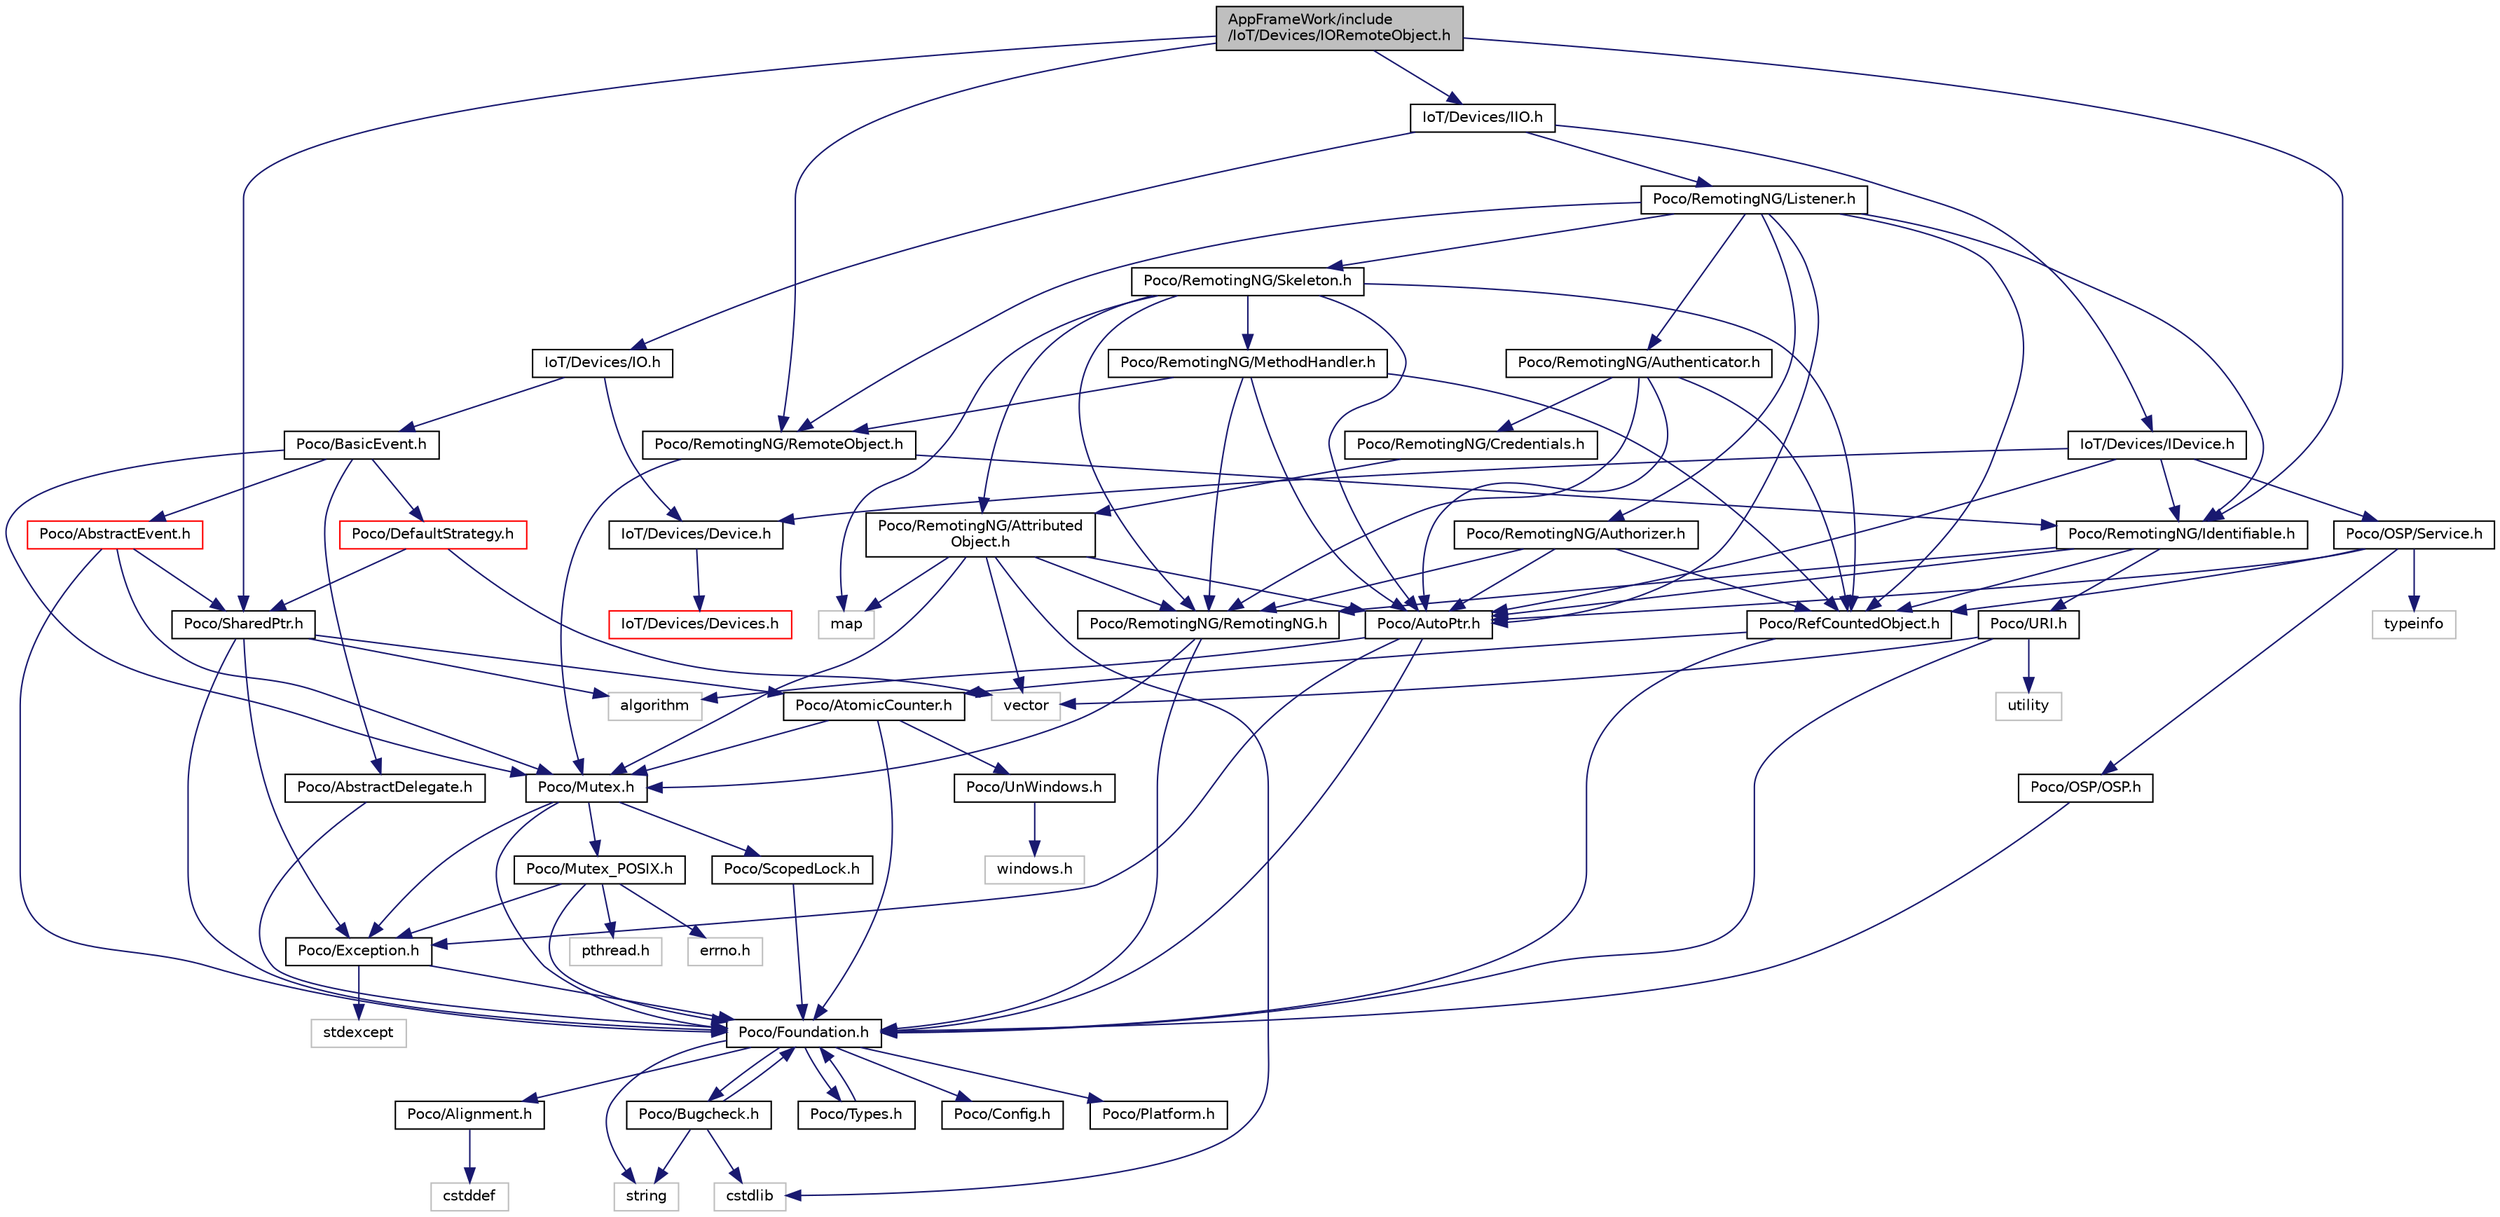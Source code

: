 digraph "AppFrameWork/include/IoT/Devices/IORemoteObject.h"
{
 // LATEX_PDF_SIZE
  edge [fontname="Helvetica",fontsize="10",labelfontname="Helvetica",labelfontsize="10"];
  node [fontname="Helvetica",fontsize="10",shape=record];
  Node1 [label="AppFrameWork/include\l/IoT/Devices/IORemoteObject.h",height=0.2,width=0.4,color="black", fillcolor="grey75", style="filled", fontcolor="black",tooltip=" "];
  Node1 -> Node2 [color="midnightblue",fontsize="10",style="solid"];
  Node2 [label="IoT/Devices/IIO.h",height=0.2,width=0.4,color="black", fillcolor="white", style="filled",URL="$IIO_8h.html",tooltip=" "];
  Node2 -> Node3 [color="midnightblue",fontsize="10",style="solid"];
  Node3 [label="IoT/Devices/IDevice.h",height=0.2,width=0.4,color="black", fillcolor="white", style="filled",URL="$IDevice_8h.html",tooltip=" "];
  Node3 -> Node4 [color="midnightblue",fontsize="10",style="solid"];
  Node4 [label="IoT/Devices/Device.h",height=0.2,width=0.4,color="black", fillcolor="white", style="filled",URL="$Device_8h.html",tooltip=" "];
  Node4 -> Node5 [color="midnightblue",fontsize="10",style="solid"];
  Node5 [label="IoT/Devices/Devices.h",height=0.2,width=0.4,color="red", fillcolor="white", style="filled",URL="$Devices_8h.html",tooltip=" "];
  Node3 -> Node16 [color="midnightblue",fontsize="10",style="solid"];
  Node16 [label="Poco/AutoPtr.h",height=0.2,width=0.4,color="black", fillcolor="white", style="filled",URL="$AutoPtr_8h.html",tooltip=" "];
  Node16 -> Node7 [color="midnightblue",fontsize="10",style="solid"];
  Node7 [label="Poco/Foundation.h",height=0.2,width=0.4,color="black", fillcolor="white", style="filled",URL="$Foundation_8h.html",tooltip=" "];
  Node7 -> Node8 [color="midnightblue",fontsize="10",style="solid"];
  Node8 [label="Poco/Config.h",height=0.2,width=0.4,color="black", fillcolor="white", style="filled",URL="$Config_8h.html",tooltip=" "];
  Node7 -> Node9 [color="midnightblue",fontsize="10",style="solid"];
  Node9 [label="Poco/Platform.h",height=0.2,width=0.4,color="black", fillcolor="white", style="filled",URL="$Platform_8h.html",tooltip=" "];
  Node7 -> Node10 [color="midnightblue",fontsize="10",style="solid"];
  Node10 [label="Poco/Alignment.h",height=0.2,width=0.4,color="black", fillcolor="white", style="filled",URL="$Alignment_8h.html",tooltip=" "];
  Node10 -> Node11 [color="midnightblue",fontsize="10",style="solid"];
  Node11 [label="cstddef",height=0.2,width=0.4,color="grey75", fillcolor="white", style="filled",tooltip=" "];
  Node7 -> Node12 [color="midnightblue",fontsize="10",style="solid"];
  Node12 [label="Poco/Bugcheck.h",height=0.2,width=0.4,color="black", fillcolor="white", style="filled",URL="$Bugcheck_8h.html",tooltip=" "];
  Node12 -> Node7 [color="midnightblue",fontsize="10",style="solid"];
  Node12 -> Node13 [color="midnightblue",fontsize="10",style="solid"];
  Node13 [label="string",height=0.2,width=0.4,color="grey75", fillcolor="white", style="filled",tooltip=" "];
  Node12 -> Node14 [color="midnightblue",fontsize="10",style="solid"];
  Node14 [label="cstdlib",height=0.2,width=0.4,color="grey75", fillcolor="white", style="filled",tooltip=" "];
  Node7 -> Node15 [color="midnightblue",fontsize="10",style="solid"];
  Node15 [label="Poco/Types.h",height=0.2,width=0.4,color="black", fillcolor="white", style="filled",URL="$Types_8h.html",tooltip=" "];
  Node15 -> Node7 [color="midnightblue",fontsize="10",style="solid"];
  Node7 -> Node13 [color="midnightblue",fontsize="10",style="solid"];
  Node16 -> Node17 [color="midnightblue",fontsize="10",style="solid"];
  Node17 [label="Poco/Exception.h",height=0.2,width=0.4,color="black", fillcolor="white", style="filled",URL="$Exception_8h.html",tooltip=" "];
  Node17 -> Node7 [color="midnightblue",fontsize="10",style="solid"];
  Node17 -> Node18 [color="midnightblue",fontsize="10",style="solid"];
  Node18 [label="stdexcept",height=0.2,width=0.4,color="grey75", fillcolor="white", style="filled",tooltip=" "];
  Node16 -> Node19 [color="midnightblue",fontsize="10",style="solid"];
  Node19 [label="algorithm",height=0.2,width=0.4,color="grey75", fillcolor="white", style="filled",tooltip=" "];
  Node3 -> Node20 [color="midnightblue",fontsize="10",style="solid"];
  Node20 [label="Poco/OSP/Service.h",height=0.2,width=0.4,color="black", fillcolor="white", style="filled",URL="$Service_8h.html",tooltip=" "];
  Node20 -> Node21 [color="midnightblue",fontsize="10",style="solid"];
  Node21 [label="Poco/OSP/OSP.h",height=0.2,width=0.4,color="black", fillcolor="white", style="filled",URL="$OSP_8h.html",tooltip=" "];
  Node21 -> Node7 [color="midnightblue",fontsize="10",style="solid"];
  Node20 -> Node22 [color="midnightblue",fontsize="10",style="solid"];
  Node22 [label="Poco/RefCountedObject.h",height=0.2,width=0.4,color="black", fillcolor="white", style="filled",URL="$RefCountedObject_8h.html",tooltip=" "];
  Node22 -> Node7 [color="midnightblue",fontsize="10",style="solid"];
  Node22 -> Node23 [color="midnightblue",fontsize="10",style="solid"];
  Node23 [label="Poco/AtomicCounter.h",height=0.2,width=0.4,color="black", fillcolor="white", style="filled",URL="$AtomicCounter_8h.html",tooltip=" "];
  Node23 -> Node7 [color="midnightblue",fontsize="10",style="solid"];
  Node23 -> Node24 [color="midnightblue",fontsize="10",style="solid"];
  Node24 [label="Poco/UnWindows.h",height=0.2,width=0.4,color="black", fillcolor="white", style="filled",URL="$UnWindows_8h.html",tooltip=" "];
  Node24 -> Node25 [color="midnightblue",fontsize="10",style="solid"];
  Node25 [label="windows.h",height=0.2,width=0.4,color="grey75", fillcolor="white", style="filled",tooltip=" "];
  Node23 -> Node26 [color="midnightblue",fontsize="10",style="solid"];
  Node26 [label="Poco/Mutex.h",height=0.2,width=0.4,color="black", fillcolor="white", style="filled",URL="$Mutex_8h.html",tooltip=" "];
  Node26 -> Node7 [color="midnightblue",fontsize="10",style="solid"];
  Node26 -> Node17 [color="midnightblue",fontsize="10",style="solid"];
  Node26 -> Node27 [color="midnightblue",fontsize="10",style="solid"];
  Node27 [label="Poco/ScopedLock.h",height=0.2,width=0.4,color="black", fillcolor="white", style="filled",URL="$ScopedLock_8h.html",tooltip=" "];
  Node27 -> Node7 [color="midnightblue",fontsize="10",style="solid"];
  Node26 -> Node28 [color="midnightblue",fontsize="10",style="solid"];
  Node28 [label="Poco/Mutex_POSIX.h",height=0.2,width=0.4,color="black", fillcolor="white", style="filled",URL="$Mutex__POSIX_8h.html",tooltip=" "];
  Node28 -> Node7 [color="midnightblue",fontsize="10",style="solid"];
  Node28 -> Node17 [color="midnightblue",fontsize="10",style="solid"];
  Node28 -> Node29 [color="midnightblue",fontsize="10",style="solid"];
  Node29 [label="pthread.h",height=0.2,width=0.4,color="grey75", fillcolor="white", style="filled",tooltip=" "];
  Node28 -> Node30 [color="midnightblue",fontsize="10",style="solid"];
  Node30 [label="errno.h",height=0.2,width=0.4,color="grey75", fillcolor="white", style="filled",tooltip=" "];
  Node20 -> Node16 [color="midnightblue",fontsize="10",style="solid"];
  Node20 -> Node31 [color="midnightblue",fontsize="10",style="solid"];
  Node31 [label="typeinfo",height=0.2,width=0.4,color="grey75", fillcolor="white", style="filled",tooltip=" "];
  Node3 -> Node32 [color="midnightblue",fontsize="10",style="solid"];
  Node32 [label="Poco/RemotingNG/Identifiable.h",height=0.2,width=0.4,color="black", fillcolor="white", style="filled",URL="$Identifiable_8h.html",tooltip=" "];
  Node32 -> Node33 [color="midnightblue",fontsize="10",style="solid"];
  Node33 [label="Poco/RemotingNG/RemotingNG.h",height=0.2,width=0.4,color="black", fillcolor="white", style="filled",URL="$RemotingNG_8h.html",tooltip=" "];
  Node33 -> Node7 [color="midnightblue",fontsize="10",style="solid"];
  Node33 -> Node26 [color="midnightblue",fontsize="10",style="solid"];
  Node32 -> Node22 [color="midnightblue",fontsize="10",style="solid"];
  Node32 -> Node16 [color="midnightblue",fontsize="10",style="solid"];
  Node32 -> Node34 [color="midnightblue",fontsize="10",style="solid"];
  Node34 [label="Poco/URI.h",height=0.2,width=0.4,color="black", fillcolor="white", style="filled",URL="$URI_8h.html",tooltip=" "];
  Node34 -> Node7 [color="midnightblue",fontsize="10",style="solid"];
  Node34 -> Node35 [color="midnightblue",fontsize="10",style="solid"];
  Node35 [label="vector",height=0.2,width=0.4,color="grey75", fillcolor="white", style="filled",tooltip=" "];
  Node34 -> Node36 [color="midnightblue",fontsize="10",style="solid"];
  Node36 [label="utility",height=0.2,width=0.4,color="grey75", fillcolor="white", style="filled",tooltip=" "];
  Node2 -> Node37 [color="midnightblue",fontsize="10",style="solid"];
  Node37 [label="IoT/Devices/IO.h",height=0.2,width=0.4,color="black", fillcolor="white", style="filled",URL="$IO_8h.html",tooltip=" "];
  Node37 -> Node4 [color="midnightblue",fontsize="10",style="solid"];
  Node37 -> Node38 [color="midnightblue",fontsize="10",style="solid"];
  Node38 [label="Poco/BasicEvent.h",height=0.2,width=0.4,color="black", fillcolor="white", style="filled",URL="$BasicEvent_8h.html",tooltip=" "];
  Node38 -> Node39 [color="midnightblue",fontsize="10",style="solid"];
  Node39 [label="Poco/AbstractEvent.h",height=0.2,width=0.4,color="red", fillcolor="white", style="filled",URL="$AbstractEvent_8h.html",tooltip=" "];
  Node39 -> Node7 [color="midnightblue",fontsize="10",style="solid"];
  Node39 -> Node41 [color="midnightblue",fontsize="10",style="solid"];
  Node41 [label="Poco/SharedPtr.h",height=0.2,width=0.4,color="black", fillcolor="white", style="filled",URL="$SharedPtr_8h.html",tooltip=" "];
  Node41 -> Node7 [color="midnightblue",fontsize="10",style="solid"];
  Node41 -> Node17 [color="midnightblue",fontsize="10",style="solid"];
  Node41 -> Node23 [color="midnightblue",fontsize="10",style="solid"];
  Node41 -> Node19 [color="midnightblue",fontsize="10",style="solid"];
  Node39 -> Node26 [color="midnightblue",fontsize="10",style="solid"];
  Node38 -> Node71 [color="midnightblue",fontsize="10",style="solid"];
  Node71 [label="Poco/DefaultStrategy.h",height=0.2,width=0.4,color="red", fillcolor="white", style="filled",URL="$DefaultStrategy_8h.html",tooltip=" "];
  Node71 -> Node41 [color="midnightblue",fontsize="10",style="solid"];
  Node71 -> Node35 [color="midnightblue",fontsize="10",style="solid"];
  Node38 -> Node73 [color="midnightblue",fontsize="10",style="solid"];
  Node73 [label="Poco/AbstractDelegate.h",height=0.2,width=0.4,color="black", fillcolor="white", style="filled",URL="$AbstractDelegate_8h.html",tooltip=" "];
  Node73 -> Node7 [color="midnightblue",fontsize="10",style="solid"];
  Node38 -> Node26 [color="midnightblue",fontsize="10",style="solid"];
  Node2 -> Node74 [color="midnightblue",fontsize="10",style="solid"];
  Node74 [label="Poco/RemotingNG/Listener.h",height=0.2,width=0.4,color="black", fillcolor="white", style="filled",URL="$Listener_8h.html",tooltip=" "];
  Node74 -> Node32 [color="midnightblue",fontsize="10",style="solid"];
  Node74 -> Node75 [color="midnightblue",fontsize="10",style="solid"];
  Node75 [label="Poco/RemotingNG/RemoteObject.h",height=0.2,width=0.4,color="black", fillcolor="white", style="filled",URL="$RemoteObject_8h.html",tooltip=" "];
  Node75 -> Node32 [color="midnightblue",fontsize="10",style="solid"];
  Node75 -> Node26 [color="midnightblue",fontsize="10",style="solid"];
  Node74 -> Node76 [color="midnightblue",fontsize="10",style="solid"];
  Node76 [label="Poco/RemotingNG/Skeleton.h",height=0.2,width=0.4,color="black", fillcolor="white", style="filled",URL="$Skeleton_8h.html",tooltip=" "];
  Node76 -> Node33 [color="midnightblue",fontsize="10",style="solid"];
  Node76 -> Node77 [color="midnightblue",fontsize="10",style="solid"];
  Node77 [label="Poco/RemotingNG/Attributed\lObject.h",height=0.2,width=0.4,color="black", fillcolor="white", style="filled",URL="$AttributedObject_8h.html",tooltip=" "];
  Node77 -> Node33 [color="midnightblue",fontsize="10",style="solid"];
  Node77 -> Node16 [color="midnightblue",fontsize="10",style="solid"];
  Node77 -> Node26 [color="midnightblue",fontsize="10",style="solid"];
  Node77 -> Node14 [color="midnightblue",fontsize="10",style="solid"];
  Node77 -> Node35 [color="midnightblue",fontsize="10",style="solid"];
  Node77 -> Node65 [color="midnightblue",fontsize="10",style="solid"];
  Node65 [label="map",height=0.2,width=0.4,color="grey75", fillcolor="white", style="filled",tooltip=" "];
  Node76 -> Node78 [color="midnightblue",fontsize="10",style="solid"];
  Node78 [label="Poco/RemotingNG/MethodHandler.h",height=0.2,width=0.4,color="black", fillcolor="white", style="filled",URL="$MethodHandler_8h.html",tooltip=" "];
  Node78 -> Node33 [color="midnightblue",fontsize="10",style="solid"];
  Node78 -> Node75 [color="midnightblue",fontsize="10",style="solid"];
  Node78 -> Node22 [color="midnightblue",fontsize="10",style="solid"];
  Node78 -> Node16 [color="midnightblue",fontsize="10",style="solid"];
  Node76 -> Node22 [color="midnightblue",fontsize="10",style="solid"];
  Node76 -> Node16 [color="midnightblue",fontsize="10",style="solid"];
  Node76 -> Node65 [color="midnightblue",fontsize="10",style="solid"];
  Node74 -> Node79 [color="midnightblue",fontsize="10",style="solid"];
  Node79 [label="Poco/RemotingNG/Authenticator.h",height=0.2,width=0.4,color="black", fillcolor="white", style="filled",URL="$Authenticator_8h.html",tooltip=" "];
  Node79 -> Node33 [color="midnightblue",fontsize="10",style="solid"];
  Node79 -> Node80 [color="midnightblue",fontsize="10",style="solid"];
  Node80 [label="Poco/RemotingNG/Credentials.h",height=0.2,width=0.4,color="black", fillcolor="white", style="filled",URL="$Credentials_8h.html",tooltip=" "];
  Node80 -> Node77 [color="midnightblue",fontsize="10",style="solid"];
  Node79 -> Node22 [color="midnightblue",fontsize="10",style="solid"];
  Node79 -> Node16 [color="midnightblue",fontsize="10",style="solid"];
  Node74 -> Node81 [color="midnightblue",fontsize="10",style="solid"];
  Node81 [label="Poco/RemotingNG/Authorizer.h",height=0.2,width=0.4,color="black", fillcolor="white", style="filled",URL="$Authorizer_8h.html",tooltip=" "];
  Node81 -> Node33 [color="midnightblue",fontsize="10",style="solid"];
  Node81 -> Node22 [color="midnightblue",fontsize="10",style="solid"];
  Node81 -> Node16 [color="midnightblue",fontsize="10",style="solid"];
  Node74 -> Node22 [color="midnightblue",fontsize="10",style="solid"];
  Node74 -> Node16 [color="midnightblue",fontsize="10",style="solid"];
  Node1 -> Node32 [color="midnightblue",fontsize="10",style="solid"];
  Node1 -> Node75 [color="midnightblue",fontsize="10",style="solid"];
  Node1 -> Node41 [color="midnightblue",fontsize="10",style="solid"];
}
